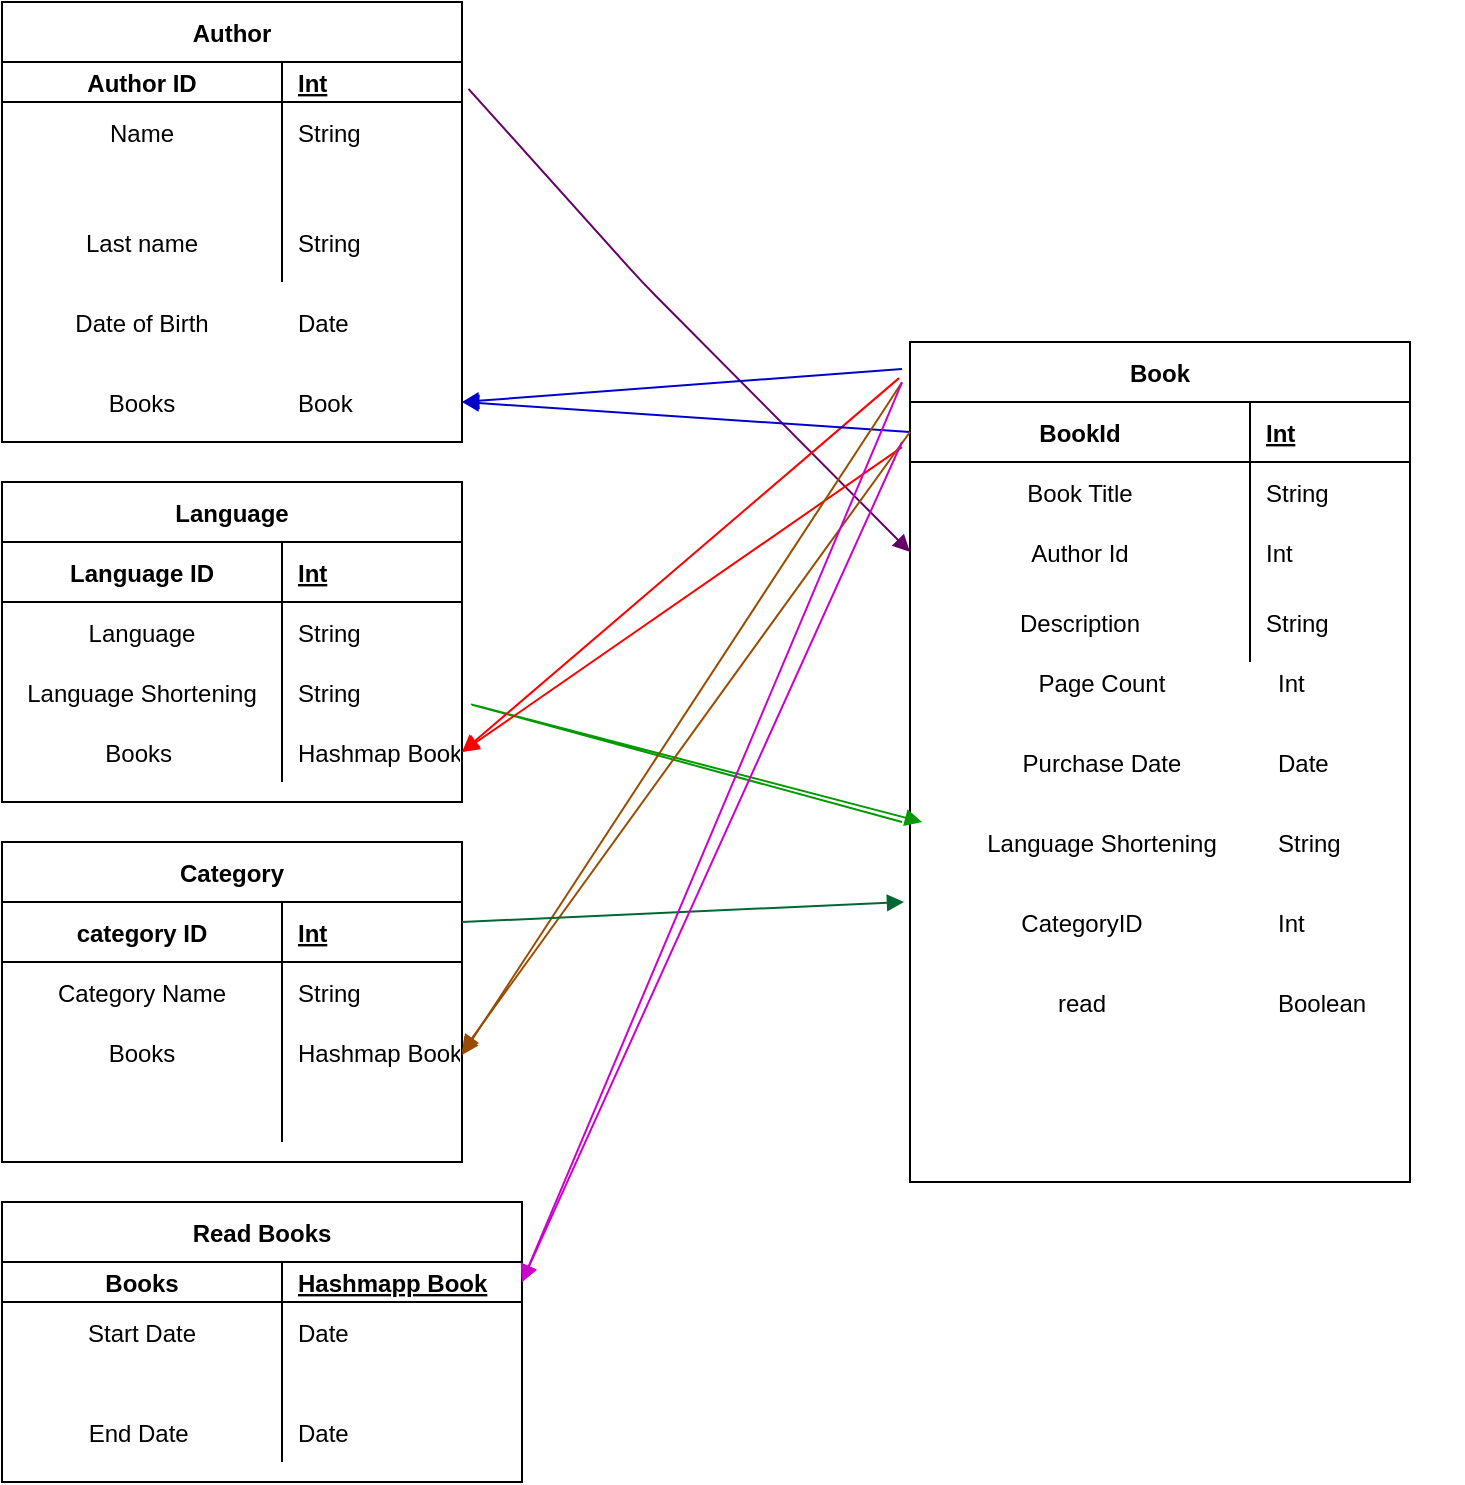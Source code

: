 <mxfile version="13.5.8" type="device"><diagram id="Dg77cAzj7aGl2P6WMev7" name="Page-1"><mxGraphModel dx="493" dy="481" grid="1" gridSize="10" guides="1" tooltips="1" connect="1" arrows="1" fold="1" page="1" pageScale="1" pageWidth="827" pageHeight="1169" math="0" shadow="0"><root><mxCell id="0"/><mxCell id="1" parent="0"/><mxCell id="pTgJ2CxJU80hbrEKlUBe-58" value="" style="shape=partialRectangle;connectable=0;fillColor=none;top=0;left=0;bottom=0;right=0;align=left;spacingLeft=6;overflow=hidden;" vertex="1" parent="1"><mxGeometry x="710" y="510" width="90" height="30" as="geometry"/></mxCell><mxCell id="pTgJ2CxJU80hbrEKlUBe-73" value="" style="group" vertex="1" connectable="0" parent="1"><mxGeometry x="524" y="220" width="276" height="420" as="geometry"/></mxCell><mxCell id="pTgJ2CxJU80hbrEKlUBe-72" value="" style="group" vertex="1" connectable="0" parent="pTgJ2CxJU80hbrEKlUBe-73"><mxGeometry x="36" y="150" width="240" height="200" as="geometry"/></mxCell><mxCell id="pTgJ2CxJU80hbrEKlUBe-19" value="Page Count" style="shape=partialRectangle;connectable=0;fillColor=none;top=0;left=0;bottom=0;right=0;editable=1;overflow=hidden;" vertex="1" parent="pTgJ2CxJU80hbrEKlUBe-72"><mxGeometry x="20" width="80" height="40" as="geometry"/></mxCell><mxCell id="pTgJ2CxJU80hbrEKlUBe-20" value="Int" style="shape=partialRectangle;connectable=0;fillColor=none;top=0;left=0;bottom=0;right=0;align=left;spacingLeft=6;overflow=hidden;" vertex="1" parent="pTgJ2CxJU80hbrEKlUBe-72"><mxGeometry x="140" width="100" height="40" as="geometry"/></mxCell><mxCell id="pTgJ2CxJU80hbrEKlUBe-21" value="Language Shortening" style="shape=partialRectangle;connectable=0;fillColor=none;top=0;left=0;bottom=0;right=0;editable=1;overflow=hidden;" vertex="1" parent="pTgJ2CxJU80hbrEKlUBe-72"><mxGeometry y="80" width="120" height="40" as="geometry"/></mxCell><mxCell id="pTgJ2CxJU80hbrEKlUBe-22" value="CategoryID" style="shape=partialRectangle;connectable=0;fillColor=none;top=0;left=0;bottom=0;right=0;editable=1;overflow=hidden;" vertex="1" parent="pTgJ2CxJU80hbrEKlUBe-72"><mxGeometry x="10" y="120" width="80" height="40" as="geometry"/></mxCell><mxCell id="pTgJ2CxJU80hbrEKlUBe-23" value="read" style="shape=partialRectangle;connectable=0;fillColor=none;top=0;left=0;bottom=0;right=0;editable=1;overflow=hidden;" vertex="1" parent="pTgJ2CxJU80hbrEKlUBe-72"><mxGeometry x="10" y="160" width="80" height="40" as="geometry"/></mxCell><mxCell id="pTgJ2CxJU80hbrEKlUBe-24" value="Purchase Date" style="shape=partialRectangle;connectable=0;fillColor=none;top=0;left=0;bottom=0;right=0;editable=1;overflow=hidden;" vertex="1" parent="pTgJ2CxJU80hbrEKlUBe-72"><mxGeometry x="20" y="40" width="80" height="40" as="geometry"/></mxCell><mxCell id="pTgJ2CxJU80hbrEKlUBe-25" value="String" style="shape=partialRectangle;connectable=0;fillColor=none;top=0;left=0;bottom=0;right=0;align=left;spacingLeft=6;overflow=hidden;" vertex="1" parent="pTgJ2CxJU80hbrEKlUBe-72"><mxGeometry x="140" y="80" width="100" height="40" as="geometry"/></mxCell><mxCell id="pTgJ2CxJU80hbrEKlUBe-26" value="Date" style="shape=partialRectangle;connectable=0;fillColor=none;top=0;left=0;bottom=0;right=0;align=left;spacingLeft=6;overflow=hidden;" vertex="1" parent="pTgJ2CxJU80hbrEKlUBe-72"><mxGeometry x="140" y="40" width="100" height="40" as="geometry"/></mxCell><mxCell id="pTgJ2CxJU80hbrEKlUBe-27" value="Int" style="shape=partialRectangle;connectable=0;fillColor=none;top=0;left=0;bottom=0;right=0;align=left;spacingLeft=6;overflow=hidden;" vertex="1" parent="pTgJ2CxJU80hbrEKlUBe-72"><mxGeometry x="140" y="120" width="100" height="40" as="geometry"/></mxCell><mxCell id="pTgJ2CxJU80hbrEKlUBe-28" value="Boolean" style="shape=partialRectangle;connectable=0;fillColor=none;top=0;left=0;bottom=0;right=0;align=left;spacingLeft=6;overflow=hidden;" vertex="1" parent="pTgJ2CxJU80hbrEKlUBe-72"><mxGeometry x="140" y="160" width="100" height="40" as="geometry"/></mxCell><mxCell id="pTgJ2CxJU80hbrEKlUBe-6" value="Book" style="shape=table;startSize=30;container=1;collapsible=1;childLayout=tableLayout;fixedRows=1;rowLines=0;fontStyle=1;align=center;resizeLast=1;" vertex="1" parent="pTgJ2CxJU80hbrEKlUBe-73"><mxGeometry width="250" height="420" as="geometry"/></mxCell><mxCell id="pTgJ2CxJU80hbrEKlUBe-7" value="" style="shape=partialRectangle;collapsible=0;dropTarget=0;pointerEvents=0;fillColor=none;top=0;left=0;bottom=1;right=0;points=[[0,0.5],[1,0.5]];portConstraint=eastwest;" vertex="1" parent="pTgJ2CxJU80hbrEKlUBe-6"><mxGeometry y="30" width="250" height="30" as="geometry"/></mxCell><mxCell id="pTgJ2CxJU80hbrEKlUBe-8" value="BookId" style="shape=partialRectangle;connectable=0;fillColor=none;top=0;left=0;bottom=0;right=0;fontStyle=1;overflow=hidden;" vertex="1" parent="pTgJ2CxJU80hbrEKlUBe-7"><mxGeometry width="170" height="30" as="geometry"/></mxCell><mxCell id="pTgJ2CxJU80hbrEKlUBe-9" value="Int" style="shape=partialRectangle;connectable=0;fillColor=none;top=0;left=0;bottom=0;right=0;align=left;spacingLeft=6;fontStyle=5;overflow=hidden;" vertex="1" parent="pTgJ2CxJU80hbrEKlUBe-7"><mxGeometry x="170" width="80" height="30" as="geometry"/></mxCell><mxCell id="pTgJ2CxJU80hbrEKlUBe-10" value="" style="shape=partialRectangle;collapsible=0;dropTarget=0;pointerEvents=0;fillColor=none;top=0;left=0;bottom=0;right=0;points=[[0,0.5],[1,0.5]];portConstraint=eastwest;" vertex="1" parent="pTgJ2CxJU80hbrEKlUBe-6"><mxGeometry y="60" width="250" height="30" as="geometry"/></mxCell><mxCell id="pTgJ2CxJU80hbrEKlUBe-11" value="Book Title" style="shape=partialRectangle;connectable=0;fillColor=none;top=0;left=0;bottom=0;right=0;editable=1;overflow=hidden;" vertex="1" parent="pTgJ2CxJU80hbrEKlUBe-10"><mxGeometry width="170" height="30" as="geometry"/></mxCell><mxCell id="pTgJ2CxJU80hbrEKlUBe-12" value="String" style="shape=partialRectangle;connectable=0;fillColor=none;top=0;left=0;bottom=0;right=0;align=left;spacingLeft=6;overflow=hidden;" vertex="1" parent="pTgJ2CxJU80hbrEKlUBe-10"><mxGeometry x="170" width="80" height="30" as="geometry"/></mxCell><mxCell id="pTgJ2CxJU80hbrEKlUBe-13" value="" style="shape=partialRectangle;collapsible=0;dropTarget=0;pointerEvents=0;fillColor=none;top=0;left=0;bottom=0;right=0;points=[[0,0.5],[1,0.5]];portConstraint=eastwest;" vertex="1" parent="pTgJ2CxJU80hbrEKlUBe-6"><mxGeometry y="90" width="250" height="30" as="geometry"/></mxCell><mxCell id="pTgJ2CxJU80hbrEKlUBe-14" value="Author Id" style="shape=partialRectangle;connectable=0;fillColor=none;top=0;left=0;bottom=0;right=0;editable=1;overflow=hidden;" vertex="1" parent="pTgJ2CxJU80hbrEKlUBe-13"><mxGeometry width="170" height="30" as="geometry"/></mxCell><mxCell id="pTgJ2CxJU80hbrEKlUBe-15" value="Int" style="shape=partialRectangle;connectable=0;fillColor=none;top=0;left=0;bottom=0;right=0;align=left;spacingLeft=6;overflow=hidden;" vertex="1" parent="pTgJ2CxJU80hbrEKlUBe-13"><mxGeometry x="170" width="80" height="30" as="geometry"/></mxCell><mxCell id="pTgJ2CxJU80hbrEKlUBe-16" value="" style="shape=partialRectangle;collapsible=0;dropTarget=0;pointerEvents=0;fillColor=none;top=0;left=0;bottom=0;right=0;points=[[0,0.5],[1,0.5]];portConstraint=eastwest;" vertex="1" parent="pTgJ2CxJU80hbrEKlUBe-6"><mxGeometry y="120" width="250" height="40" as="geometry"/></mxCell><mxCell id="pTgJ2CxJU80hbrEKlUBe-17" value="Description" style="shape=partialRectangle;connectable=0;fillColor=none;top=0;left=0;bottom=0;right=0;editable=1;overflow=hidden;" vertex="1" parent="pTgJ2CxJU80hbrEKlUBe-16"><mxGeometry width="170" height="40" as="geometry"/></mxCell><mxCell id="pTgJ2CxJU80hbrEKlUBe-18" value="String" style="shape=partialRectangle;connectable=0;fillColor=none;top=0;left=0;bottom=0;right=0;align=left;spacingLeft=6;overflow=hidden;" vertex="1" parent="pTgJ2CxJU80hbrEKlUBe-16"><mxGeometry x="170" width="80" height="40" as="geometry"/></mxCell><mxCell id="pTgJ2CxJU80hbrEKlUBe-88" value="Date of Birth" style="shape=partialRectangle;connectable=0;fillColor=none;top=0;left=0;bottom=0;right=0;editable=1;overflow=hidden;" vertex="1" parent="1"><mxGeometry x="70" y="190" width="140" height="40" as="geometry"/></mxCell><mxCell id="pTgJ2CxJU80hbrEKlUBe-89" value="Date" style="shape=partialRectangle;connectable=0;fillColor=none;top=0;left=0;bottom=0;right=0;align=left;spacingLeft=6;overflow=hidden;" vertex="1" parent="1"><mxGeometry x="210" y="190" width="90" height="40" as="geometry"/></mxCell><mxCell id="pTgJ2CxJU80hbrEKlUBe-74" value="Author" style="shape=table;startSize=30;container=1;collapsible=1;childLayout=tableLayout;fixedRows=1;rowLines=0;fontStyle=1;align=center;resizeLast=1;" vertex="1" parent="1"><mxGeometry x="70" y="50" width="230" height="220" as="geometry"/></mxCell><mxCell id="pTgJ2CxJU80hbrEKlUBe-75" value="" style="shape=partialRectangle;collapsible=0;dropTarget=0;pointerEvents=0;fillColor=none;top=0;left=0;bottom=1;right=0;points=[[0,0.5],[1,0.5]];portConstraint=eastwest;" vertex="1" parent="pTgJ2CxJU80hbrEKlUBe-74"><mxGeometry y="30" width="230" height="20" as="geometry"/></mxCell><mxCell id="pTgJ2CxJU80hbrEKlUBe-76" value="Author ID" style="shape=partialRectangle;connectable=0;fillColor=none;top=0;left=0;bottom=0;right=0;fontStyle=1;overflow=hidden;" vertex="1" parent="pTgJ2CxJU80hbrEKlUBe-75"><mxGeometry width="140" height="20" as="geometry"/></mxCell><mxCell id="pTgJ2CxJU80hbrEKlUBe-77" value="Int" style="shape=partialRectangle;connectable=0;fillColor=none;top=0;left=0;bottom=0;right=0;align=left;spacingLeft=6;fontStyle=5;overflow=hidden;" vertex="1" parent="pTgJ2CxJU80hbrEKlUBe-75"><mxGeometry x="140" width="90" height="20" as="geometry"/></mxCell><mxCell id="pTgJ2CxJU80hbrEKlUBe-78" value="" style="shape=partialRectangle;collapsible=0;dropTarget=0;pointerEvents=0;fillColor=none;top=0;left=0;bottom=0;right=0;points=[[0,0.5],[1,0.5]];portConstraint=eastwest;" vertex="1" parent="pTgJ2CxJU80hbrEKlUBe-74"><mxGeometry y="50" width="230" height="30" as="geometry"/></mxCell><mxCell id="pTgJ2CxJU80hbrEKlUBe-79" value="Name" style="shape=partialRectangle;connectable=0;fillColor=none;top=0;left=0;bottom=0;right=0;editable=1;overflow=hidden;" vertex="1" parent="pTgJ2CxJU80hbrEKlUBe-78"><mxGeometry width="140" height="30" as="geometry"/></mxCell><mxCell id="pTgJ2CxJU80hbrEKlUBe-80" value="String" style="shape=partialRectangle;connectable=0;fillColor=none;top=0;left=0;bottom=0;right=0;align=left;spacingLeft=6;overflow=hidden;" vertex="1" parent="pTgJ2CxJU80hbrEKlUBe-78"><mxGeometry x="140" width="90" height="30" as="geometry"/></mxCell><mxCell id="pTgJ2CxJU80hbrEKlUBe-81" value="" style="shape=partialRectangle;collapsible=0;dropTarget=0;pointerEvents=0;fillColor=none;top=0;left=0;bottom=0;right=0;points=[[0,0.5],[1,0.5]];portConstraint=eastwest;" vertex="1" parent="pTgJ2CxJU80hbrEKlUBe-74"><mxGeometry y="80" width="230" height="20" as="geometry"/></mxCell><mxCell id="pTgJ2CxJU80hbrEKlUBe-82" value="" style="shape=partialRectangle;connectable=0;fillColor=none;top=0;left=0;bottom=0;right=0;editable=1;overflow=hidden;" vertex="1" parent="pTgJ2CxJU80hbrEKlUBe-81"><mxGeometry width="140" height="20" as="geometry"/></mxCell><mxCell id="pTgJ2CxJU80hbrEKlUBe-83" value="" style="shape=partialRectangle;connectable=0;fillColor=none;top=0;left=0;bottom=0;right=0;align=left;spacingLeft=6;overflow=hidden;" vertex="1" parent="pTgJ2CxJU80hbrEKlUBe-81"><mxGeometry x="140" width="90" height="20" as="geometry"/></mxCell><mxCell id="pTgJ2CxJU80hbrEKlUBe-84" value="" style="shape=partialRectangle;collapsible=0;dropTarget=0;pointerEvents=0;fillColor=none;top=0;left=0;bottom=0;right=0;points=[[0,0.5],[1,0.5]];portConstraint=eastwest;" vertex="1" parent="pTgJ2CxJU80hbrEKlUBe-74"><mxGeometry y="100" width="230" height="40" as="geometry"/></mxCell><mxCell id="pTgJ2CxJU80hbrEKlUBe-85" value="Last name" style="shape=partialRectangle;connectable=0;fillColor=none;top=0;left=0;bottom=0;right=0;editable=1;overflow=hidden;" vertex="1" parent="pTgJ2CxJU80hbrEKlUBe-84"><mxGeometry width="140" height="40" as="geometry"/></mxCell><mxCell id="pTgJ2CxJU80hbrEKlUBe-86" value="String" style="shape=partialRectangle;connectable=0;fillColor=none;top=0;left=0;bottom=0;right=0;align=left;spacingLeft=6;overflow=hidden;" vertex="1" parent="pTgJ2CxJU80hbrEKlUBe-84"><mxGeometry x="140" width="90" height="40" as="geometry"/></mxCell><mxCell id="pTgJ2CxJU80hbrEKlUBe-59" value="Read Books" style="shape=table;startSize=30;container=1;collapsible=1;childLayout=tableLayout;fixedRows=1;rowLines=0;fontStyle=1;align=center;resizeLast=1;" vertex="1" parent="1"><mxGeometry x="70" y="650" width="260" height="140" as="geometry"/></mxCell><mxCell id="pTgJ2CxJU80hbrEKlUBe-60" value="" style="shape=partialRectangle;collapsible=0;dropTarget=0;pointerEvents=0;fillColor=none;top=0;left=0;bottom=1;right=0;points=[[0,0.5],[1,0.5]];portConstraint=eastwest;" vertex="1" parent="pTgJ2CxJU80hbrEKlUBe-59"><mxGeometry y="30" width="260" height="20" as="geometry"/></mxCell><mxCell id="pTgJ2CxJU80hbrEKlUBe-61" value="Books" style="shape=partialRectangle;connectable=0;fillColor=none;top=0;left=0;bottom=0;right=0;fontStyle=1;overflow=hidden;" vertex="1" parent="pTgJ2CxJU80hbrEKlUBe-60"><mxGeometry width="140" height="20" as="geometry"/></mxCell><mxCell id="pTgJ2CxJU80hbrEKlUBe-62" value="Hashmapp Book" style="shape=partialRectangle;connectable=0;fillColor=none;top=0;left=0;bottom=0;right=0;align=left;spacingLeft=6;fontStyle=5;overflow=hidden;" vertex="1" parent="pTgJ2CxJU80hbrEKlUBe-60"><mxGeometry x="140" width="120" height="20" as="geometry"/></mxCell><mxCell id="pTgJ2CxJU80hbrEKlUBe-63" value="" style="shape=partialRectangle;collapsible=0;dropTarget=0;pointerEvents=0;fillColor=none;top=0;left=0;bottom=0;right=0;points=[[0,0.5],[1,0.5]];portConstraint=eastwest;" vertex="1" parent="pTgJ2CxJU80hbrEKlUBe-59"><mxGeometry y="50" width="260" height="30" as="geometry"/></mxCell><mxCell id="pTgJ2CxJU80hbrEKlUBe-64" value="Start Date" style="shape=partialRectangle;connectable=0;fillColor=none;top=0;left=0;bottom=0;right=0;editable=1;overflow=hidden;" vertex="1" parent="pTgJ2CxJU80hbrEKlUBe-63"><mxGeometry width="140" height="30" as="geometry"/></mxCell><mxCell id="pTgJ2CxJU80hbrEKlUBe-65" value="Date" style="shape=partialRectangle;connectable=0;fillColor=none;top=0;left=0;bottom=0;right=0;align=left;spacingLeft=6;overflow=hidden;" vertex="1" parent="pTgJ2CxJU80hbrEKlUBe-63"><mxGeometry x="140" width="120" height="30" as="geometry"/></mxCell><mxCell id="pTgJ2CxJU80hbrEKlUBe-66" value="" style="shape=partialRectangle;collapsible=0;dropTarget=0;pointerEvents=0;fillColor=none;top=0;left=0;bottom=0;right=0;points=[[0,0.5],[1,0.5]];portConstraint=eastwest;" vertex="1" parent="pTgJ2CxJU80hbrEKlUBe-59"><mxGeometry y="80" width="260" height="20" as="geometry"/></mxCell><mxCell id="pTgJ2CxJU80hbrEKlUBe-67" value="" style="shape=partialRectangle;connectable=0;fillColor=none;top=0;left=0;bottom=0;right=0;editable=1;overflow=hidden;" vertex="1" parent="pTgJ2CxJU80hbrEKlUBe-66"><mxGeometry width="140" height="20" as="geometry"/></mxCell><mxCell id="pTgJ2CxJU80hbrEKlUBe-68" value="" style="shape=partialRectangle;connectable=0;fillColor=none;top=0;left=0;bottom=0;right=0;align=left;spacingLeft=6;overflow=hidden;" vertex="1" parent="pTgJ2CxJU80hbrEKlUBe-66"><mxGeometry x="140" width="120" height="20" as="geometry"/></mxCell><mxCell id="pTgJ2CxJU80hbrEKlUBe-69" value="" style="shape=partialRectangle;collapsible=0;dropTarget=0;pointerEvents=0;fillColor=none;top=0;left=0;bottom=0;right=0;points=[[0,0.5],[1,0.5]];portConstraint=eastwest;" vertex="1" parent="pTgJ2CxJU80hbrEKlUBe-59"><mxGeometry y="100" width="260" height="30" as="geometry"/></mxCell><mxCell id="pTgJ2CxJU80hbrEKlUBe-70" value="End Date " style="shape=partialRectangle;connectable=0;fillColor=none;top=0;left=0;bottom=0;right=0;editable=1;overflow=hidden;" vertex="1" parent="pTgJ2CxJU80hbrEKlUBe-69"><mxGeometry width="140" height="30" as="geometry"/></mxCell><mxCell id="pTgJ2CxJU80hbrEKlUBe-71" value="Date" style="shape=partialRectangle;connectable=0;fillColor=none;top=0;left=0;bottom=0;right=0;align=left;spacingLeft=6;overflow=hidden;" vertex="1" parent="pTgJ2CxJU80hbrEKlUBe-69"><mxGeometry x="140" width="120" height="30" as="geometry"/></mxCell><mxCell id="pTgJ2CxJU80hbrEKlUBe-45" value="Category" style="shape=table;startSize=30;container=1;collapsible=1;childLayout=tableLayout;fixedRows=1;rowLines=0;fontStyle=1;align=center;resizeLast=1;" vertex="1" parent="1"><mxGeometry x="70" y="470" width="230" height="160" as="geometry"/></mxCell><mxCell id="pTgJ2CxJU80hbrEKlUBe-46" value="" style="shape=partialRectangle;collapsible=0;dropTarget=0;pointerEvents=0;fillColor=none;top=0;left=0;bottom=1;right=0;points=[[0,0.5],[1,0.5]];portConstraint=eastwest;" vertex="1" parent="pTgJ2CxJU80hbrEKlUBe-45"><mxGeometry y="30" width="230" height="30" as="geometry"/></mxCell><mxCell id="pTgJ2CxJU80hbrEKlUBe-47" value="category ID" style="shape=partialRectangle;connectable=0;fillColor=none;top=0;left=0;bottom=0;right=0;fontStyle=1;overflow=hidden;" vertex="1" parent="pTgJ2CxJU80hbrEKlUBe-46"><mxGeometry width="140" height="30" as="geometry"/></mxCell><mxCell id="pTgJ2CxJU80hbrEKlUBe-48" value="Int" style="shape=partialRectangle;connectable=0;fillColor=none;top=0;left=0;bottom=0;right=0;align=left;spacingLeft=6;fontStyle=5;overflow=hidden;" vertex="1" parent="pTgJ2CxJU80hbrEKlUBe-46"><mxGeometry x="140" width="90" height="30" as="geometry"/></mxCell><mxCell id="pTgJ2CxJU80hbrEKlUBe-49" value="" style="shape=partialRectangle;collapsible=0;dropTarget=0;pointerEvents=0;fillColor=none;top=0;left=0;bottom=0;right=0;points=[[0,0.5],[1,0.5]];portConstraint=eastwest;" vertex="1" parent="pTgJ2CxJU80hbrEKlUBe-45"><mxGeometry y="60" width="230" height="30" as="geometry"/></mxCell><mxCell id="pTgJ2CxJU80hbrEKlUBe-50" value="Category Name" style="shape=partialRectangle;connectable=0;fillColor=none;top=0;left=0;bottom=0;right=0;editable=1;overflow=hidden;" vertex="1" parent="pTgJ2CxJU80hbrEKlUBe-49"><mxGeometry width="140" height="30" as="geometry"/></mxCell><mxCell id="pTgJ2CxJU80hbrEKlUBe-51" value="String" style="shape=partialRectangle;connectable=0;fillColor=none;top=0;left=0;bottom=0;right=0;align=left;spacingLeft=6;overflow=hidden;" vertex="1" parent="pTgJ2CxJU80hbrEKlUBe-49"><mxGeometry x="140" width="90" height="30" as="geometry"/></mxCell><mxCell id="pTgJ2CxJU80hbrEKlUBe-52" value="" style="shape=partialRectangle;collapsible=0;dropTarget=0;pointerEvents=0;fillColor=none;top=0;left=0;bottom=0;right=0;points=[[0,0.5],[1,0.5]];portConstraint=eastwest;" vertex="1" parent="pTgJ2CxJU80hbrEKlUBe-45"><mxGeometry y="90" width="230" height="30" as="geometry"/></mxCell><mxCell id="pTgJ2CxJU80hbrEKlUBe-53" value="Books" style="shape=partialRectangle;connectable=0;fillColor=none;top=0;left=0;bottom=0;right=0;editable=1;overflow=hidden;" vertex="1" parent="pTgJ2CxJU80hbrEKlUBe-52"><mxGeometry width="140" height="30" as="geometry"/></mxCell><mxCell id="pTgJ2CxJU80hbrEKlUBe-54" value="Hashmap Book" style="shape=partialRectangle;connectable=0;fillColor=none;top=0;left=0;bottom=0;right=0;align=left;spacingLeft=6;overflow=hidden;" vertex="1" parent="pTgJ2CxJU80hbrEKlUBe-52"><mxGeometry x="140" width="90" height="30" as="geometry"/></mxCell><mxCell id="pTgJ2CxJU80hbrEKlUBe-55" value="" style="shape=partialRectangle;collapsible=0;dropTarget=0;pointerEvents=0;fillColor=none;top=0;left=0;bottom=0;right=0;points=[[0,0.5],[1,0.5]];portConstraint=eastwest;" vertex="1" parent="pTgJ2CxJU80hbrEKlUBe-45"><mxGeometry y="120" width="230" height="30" as="geometry"/></mxCell><mxCell id="pTgJ2CxJU80hbrEKlUBe-56" value="" style="shape=partialRectangle;connectable=0;fillColor=none;top=0;left=0;bottom=0;right=0;editable=1;overflow=hidden;" vertex="1" parent="pTgJ2CxJU80hbrEKlUBe-55"><mxGeometry width="140" height="30" as="geometry"/></mxCell><mxCell id="pTgJ2CxJU80hbrEKlUBe-57" value="" style="shape=partialRectangle;connectable=0;fillColor=none;top=0;left=0;bottom=0;right=0;align=left;spacingLeft=6;overflow=hidden;" vertex="1" parent="pTgJ2CxJU80hbrEKlUBe-55"><mxGeometry x="140" width="90" height="30" as="geometry"/></mxCell><mxCell id="pTgJ2CxJU80hbrEKlUBe-29" value="Language" style="shape=table;startSize=30;container=1;collapsible=1;childLayout=tableLayout;fixedRows=1;rowLines=0;fontStyle=1;align=center;resizeLast=1;" vertex="1" parent="1"><mxGeometry x="70" y="290" width="230" height="160" as="geometry"/></mxCell><mxCell id="pTgJ2CxJU80hbrEKlUBe-30" value="" style="shape=partialRectangle;collapsible=0;dropTarget=0;pointerEvents=0;fillColor=none;top=0;left=0;bottom=1;right=0;points=[[0,0.5],[1,0.5]];portConstraint=eastwest;" vertex="1" parent="pTgJ2CxJU80hbrEKlUBe-29"><mxGeometry y="30" width="230" height="30" as="geometry"/></mxCell><mxCell id="pTgJ2CxJU80hbrEKlUBe-31" value="Language ID" style="shape=partialRectangle;connectable=0;fillColor=none;top=0;left=0;bottom=0;right=0;fontStyle=1;overflow=hidden;" vertex="1" parent="pTgJ2CxJU80hbrEKlUBe-30"><mxGeometry width="140" height="30" as="geometry"/></mxCell><mxCell id="pTgJ2CxJU80hbrEKlUBe-32" value="Int" style="shape=partialRectangle;connectable=0;fillColor=none;top=0;left=0;bottom=0;right=0;align=left;spacingLeft=6;fontStyle=5;overflow=hidden;" vertex="1" parent="pTgJ2CxJU80hbrEKlUBe-30"><mxGeometry x="140" width="90" height="30" as="geometry"/></mxCell><mxCell id="pTgJ2CxJU80hbrEKlUBe-33" value="" style="shape=partialRectangle;collapsible=0;dropTarget=0;pointerEvents=0;fillColor=none;top=0;left=0;bottom=0;right=0;points=[[0,0.5],[1,0.5]];portConstraint=eastwest;" vertex="1" parent="pTgJ2CxJU80hbrEKlUBe-29"><mxGeometry y="60" width="230" height="30" as="geometry"/></mxCell><mxCell id="pTgJ2CxJU80hbrEKlUBe-34" value="Language" style="shape=partialRectangle;connectable=0;fillColor=none;top=0;left=0;bottom=0;right=0;editable=1;overflow=hidden;" vertex="1" parent="pTgJ2CxJU80hbrEKlUBe-33"><mxGeometry width="140" height="30" as="geometry"/></mxCell><mxCell id="pTgJ2CxJU80hbrEKlUBe-35" value="String" style="shape=partialRectangle;connectable=0;fillColor=none;top=0;left=0;bottom=0;right=0;align=left;spacingLeft=6;overflow=hidden;" vertex="1" parent="pTgJ2CxJU80hbrEKlUBe-33"><mxGeometry x="140" width="90" height="30" as="geometry"/></mxCell><mxCell id="pTgJ2CxJU80hbrEKlUBe-36" value="" style="shape=partialRectangle;collapsible=0;dropTarget=0;pointerEvents=0;fillColor=none;top=0;left=0;bottom=0;right=0;points=[[0,0.5],[1,0.5]];portConstraint=eastwest;" vertex="1" parent="pTgJ2CxJU80hbrEKlUBe-29"><mxGeometry y="90" width="230" height="30" as="geometry"/></mxCell><mxCell id="pTgJ2CxJU80hbrEKlUBe-37" value="Language Shortening" style="shape=partialRectangle;connectable=0;fillColor=none;top=0;left=0;bottom=0;right=0;editable=1;overflow=hidden;" vertex="1" parent="pTgJ2CxJU80hbrEKlUBe-36"><mxGeometry width="140" height="30" as="geometry"/></mxCell><mxCell id="pTgJ2CxJU80hbrEKlUBe-38" value="String" style="shape=partialRectangle;connectable=0;fillColor=none;top=0;left=0;bottom=0;right=0;align=left;spacingLeft=6;overflow=hidden;" vertex="1" parent="pTgJ2CxJU80hbrEKlUBe-36"><mxGeometry x="140" width="90" height="30" as="geometry"/></mxCell><mxCell id="pTgJ2CxJU80hbrEKlUBe-39" value="" style="shape=partialRectangle;collapsible=0;dropTarget=0;pointerEvents=0;fillColor=none;top=0;left=0;bottom=0;right=0;points=[[0,0.5],[1,0.5]];portConstraint=eastwest;" vertex="1" parent="pTgJ2CxJU80hbrEKlUBe-29"><mxGeometry y="120" width="230" height="30" as="geometry"/></mxCell><mxCell id="pTgJ2CxJU80hbrEKlUBe-40" value="Books " style="shape=partialRectangle;connectable=0;fillColor=none;top=0;left=0;bottom=0;right=0;editable=1;overflow=hidden;" vertex="1" parent="pTgJ2CxJU80hbrEKlUBe-39"><mxGeometry width="140" height="30" as="geometry"/></mxCell><mxCell id="pTgJ2CxJU80hbrEKlUBe-41" value="Hashmap Book" style="shape=partialRectangle;connectable=0;fillColor=none;top=0;left=0;bottom=0;right=0;align=left;spacingLeft=6;overflow=hidden;" vertex="1" parent="pTgJ2CxJU80hbrEKlUBe-39"><mxGeometry x="140" width="90" height="30" as="geometry"/></mxCell><mxCell id="pTgJ2CxJU80hbrEKlUBe-90" value="Books" style="shape=partialRectangle;connectable=0;fillColor=none;top=0;left=0;bottom=0;right=0;editable=1;overflow=hidden;" vertex="1" parent="1"><mxGeometry x="70" y="230" width="140" height="40" as="geometry"/></mxCell><mxCell id="pTgJ2CxJU80hbrEKlUBe-91" value="Book" style="shape=partialRectangle;connectable=0;fillColor=none;top=0;left=0;bottom=0;right=0;align=left;spacingLeft=6;overflow=hidden;" vertex="1" parent="1"><mxGeometry x="210" y="230" width="90" height="40" as="geometry"/></mxCell><mxCell id="pTgJ2CxJU80hbrEKlUBe-100" value="" style="endArrow=block;endFill=1;endSize=6;html=1;entryX=0;entryY=0.5;entryDx=0;entryDy=0;exitX=1.014;exitY=-0.22;exitDx=0;exitDy=0;exitPerimeter=0;strokeColor=#660066;" edge="1" parent="1" source="pTgJ2CxJU80hbrEKlUBe-78" target="pTgJ2CxJU80hbrEKlUBe-13"><mxGeometry width="100" relative="1" as="geometry"><mxPoint x="420" y="320" as="sourcePoint"/><mxPoint x="520" y="320" as="targetPoint"/><Array as="points"><mxPoint x="390" y="190"/></Array></mxGeometry></mxCell><mxCell id="pTgJ2CxJU80hbrEKlUBe-101" value="" style="endArrow=block;endFill=1;endSize=6;html=1;strokeColor=#009900;" edge="1" parent="1"><mxGeometry width="100" relative="1" as="geometry"><mxPoint x="520" y="460" as="sourcePoint"/><mxPoint x="530" y="460" as="targetPoint"/><Array as="points"><mxPoint x="300" y="400"/></Array></mxGeometry></mxCell><mxCell id="pTgJ2CxJU80hbrEKlUBe-102" value="" style="endArrow=block;endFill=1;endSize=6;html=1;exitX=-0.016;exitY=0.032;exitDx=0;exitDy=0;exitPerimeter=0;fillColor=#0000FF;strokeColor=#0000CC;" edge="1" parent="1" source="pTgJ2CxJU80hbrEKlUBe-6"><mxGeometry width="100" relative="1" as="geometry"><mxPoint x="450" y="170" as="sourcePoint"/><mxPoint x="300" y="250" as="targetPoint"/></mxGeometry></mxCell><mxCell id="pTgJ2CxJU80hbrEKlUBe-103" value="" style="endArrow=block;endFill=1;endSize=6;html=1;exitX=-0.022;exitY=0.043;exitDx=0;exitDy=0;exitPerimeter=0;entryX=1;entryY=0.5;entryDx=0;entryDy=0;strokeColor=#FF0000;" edge="1" parent="1" source="pTgJ2CxJU80hbrEKlUBe-6" target="pTgJ2CxJU80hbrEKlUBe-39"><mxGeometry width="100" relative="1" as="geometry"><mxPoint x="380" y="350" as="sourcePoint"/><mxPoint x="480" y="350" as="targetPoint"/></mxGeometry></mxCell><mxCell id="pTgJ2CxJU80hbrEKlUBe-104" value="" style="endArrow=block;endFill=1;endSize=6;html=1;exitX=-0.016;exitY=0.753;exitDx=0;exitDy=0;exitPerimeter=0;entryX=1;entryY=0.5;entryDx=0;entryDy=0;strokeColor=#FF0000;" edge="1" parent="1" source="pTgJ2CxJU80hbrEKlUBe-7" target="pTgJ2CxJU80hbrEKlUBe-39"><mxGeometry width="100" relative="1" as="geometry"><mxPoint x="528.5" y="248.06" as="sourcePoint"/><mxPoint x="310" y="435" as="targetPoint"/></mxGeometry></mxCell><mxCell id="pTgJ2CxJU80hbrEKlUBe-105" value="" style="endArrow=block;endFill=1;endSize=6;html=1;exitX=0;exitY=0.5;exitDx=0;exitDy=0;fillColor=#0000FF;strokeColor=#0000CC;" edge="1" parent="1" source="pTgJ2CxJU80hbrEKlUBe-7"><mxGeometry width="100" relative="1" as="geometry"><mxPoint x="530" y="243.44" as="sourcePoint"/><mxPoint x="300" y="250" as="targetPoint"/></mxGeometry></mxCell><mxCell id="pTgJ2CxJU80hbrEKlUBe-106" value="" style="endArrow=block;endFill=1;endSize=6;html=1;exitX=-0.016;exitY=0.048;exitDx=0;exitDy=0;exitPerimeter=0;strokeColor=#994C00;" edge="1" parent="1" source="pTgJ2CxJU80hbrEKlUBe-6"><mxGeometry width="100" relative="1" as="geometry"><mxPoint x="520" y="560" as="sourcePoint"/><mxPoint x="300" y="576.56" as="targetPoint"/></mxGeometry></mxCell><mxCell id="pTgJ2CxJU80hbrEKlUBe-107" value="" style="endArrow=block;endFill=1;endSize=6;html=1;exitX=0;exitY=0.5;exitDx=0;exitDy=0;entryX=1;entryY=0.5;entryDx=0;entryDy=0;strokeColor=#994C00;" edge="1" parent="1" source="pTgJ2CxJU80hbrEKlUBe-7" target="pTgJ2CxJU80hbrEKlUBe-52"><mxGeometry width="100" relative="1" as="geometry"><mxPoint x="530" y="250.16" as="sourcePoint"/><mxPoint x="310" y="586.56" as="targetPoint"/></mxGeometry></mxCell><mxCell id="pTgJ2CxJU80hbrEKlUBe-108" value="" style="endArrow=block;endFill=1;endSize=6;html=1;exitX=1.014;exitY=-0.22;exitDx=0;exitDy=0;exitPerimeter=0;strokeColor=#006633;" edge="1" parent="1"><mxGeometry width="100" relative="1" as="geometry"><mxPoint x="300" y="510" as="sourcePoint"/><mxPoint x="521" y="500" as="targetPoint"/><Array as="points"/></mxGeometry></mxCell><mxCell id="pTgJ2CxJU80hbrEKlUBe-109" value="" style="endArrow=block;endFill=1;endSize=6;html=1;exitX=-0.016;exitY=0.048;exitDx=0;exitDy=0;exitPerimeter=0;strokeColor=#CC00CC;entryX=1;entryY=0.5;entryDx=0;entryDy=0;" edge="1" parent="1" source="pTgJ2CxJU80hbrEKlUBe-6" target="pTgJ2CxJU80hbrEKlUBe-60"><mxGeometry width="100" relative="1" as="geometry"><mxPoint x="380" y="740" as="sourcePoint"/><mxPoint x="601" y="730" as="targetPoint"/><Array as="points"/></mxGeometry></mxCell><mxCell id="pTgJ2CxJU80hbrEKlUBe-110" value="" style="endArrow=block;endFill=1;endSize=6;html=1;strokeColor=#CC00CC;" edge="1" parent="1"><mxGeometry width="100" relative="1" as="geometry"><mxPoint x="520" y="270" as="sourcePoint"/><mxPoint x="330" y="690" as="targetPoint"/><Array as="points"/></mxGeometry></mxCell></root></mxGraphModel></diagram></mxfile>